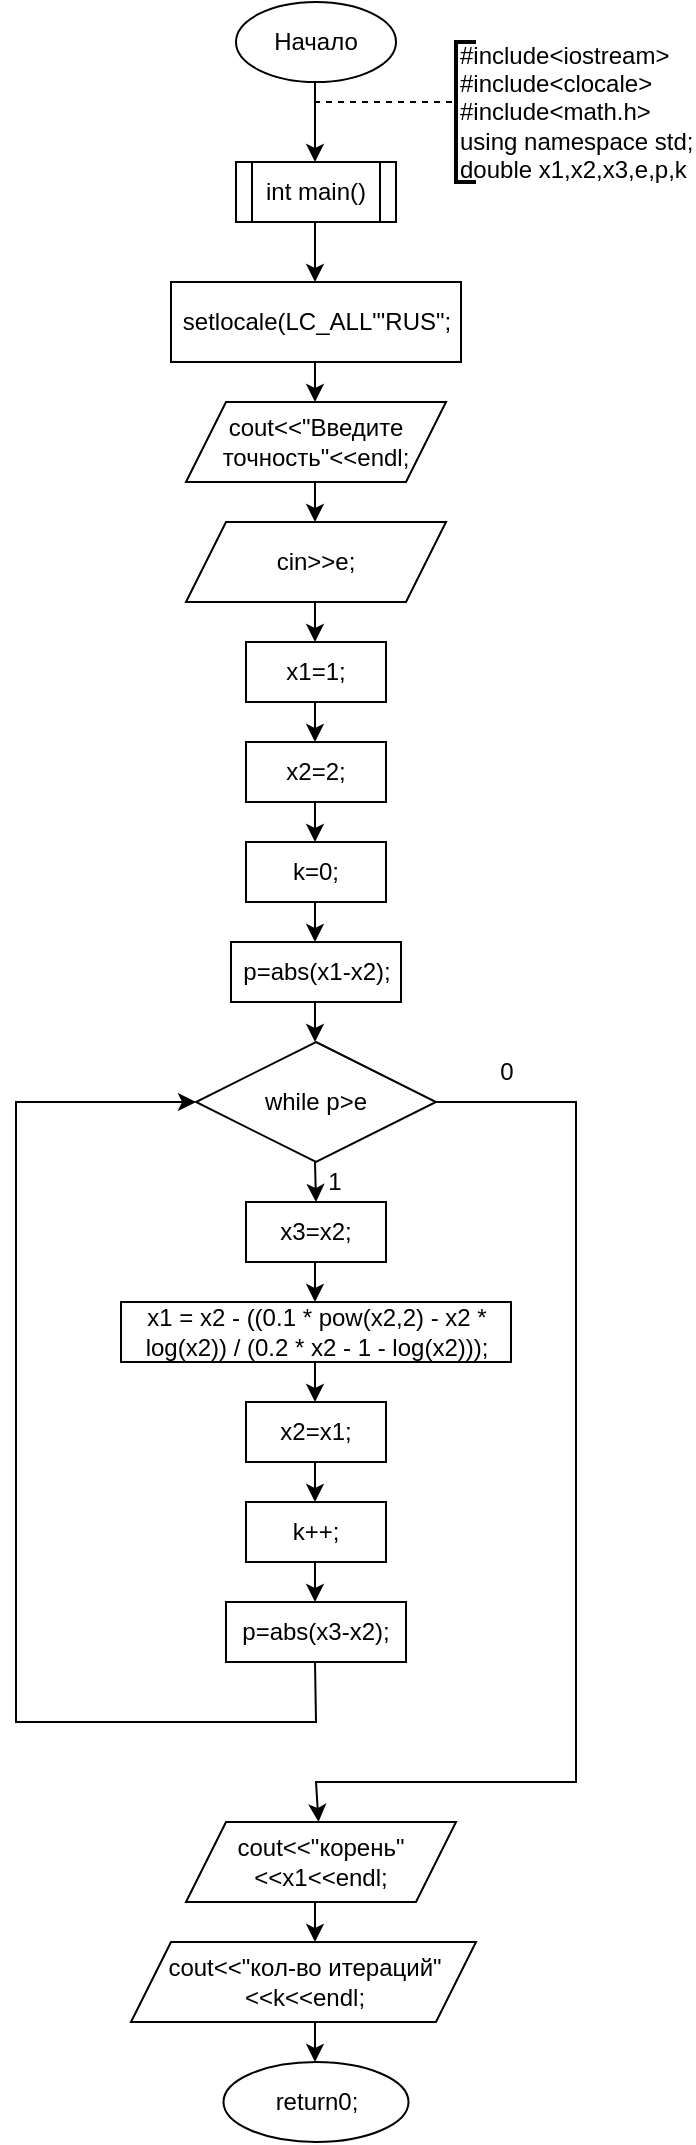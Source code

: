 <mxfile version="24.7.17">
  <diagram name="Страница — 1" id="v5nz3g7epLpUzM4lQFON">
    <mxGraphModel dx="1276" dy="606" grid="1" gridSize="10" guides="1" tooltips="1" connect="1" arrows="1" fold="1" page="1" pageScale="1" pageWidth="827" pageHeight="1169" math="0" shadow="0">
      <root>
        <mxCell id="0" />
        <mxCell id="1" parent="0" />
        <mxCell id="CMJUXitTKsFkkp1Q_FfW-338" value="Начало" style="ellipse;whiteSpace=wrap;html=1;" vertex="1" parent="1">
          <mxGeometry x="350" y="10" width="80" height="40" as="geometry" />
        </mxCell>
        <mxCell id="CMJUXitTKsFkkp1Q_FfW-339" value="" style="endArrow=classic;html=1;rounded=0;" edge="1" parent="1">
          <mxGeometry width="50" height="50" relative="1" as="geometry">
            <mxPoint x="389.5" y="50" as="sourcePoint" />
            <mxPoint x="389.5" y="90" as="targetPoint" />
          </mxGeometry>
        </mxCell>
        <mxCell id="CMJUXitTKsFkkp1Q_FfW-340" value="" style="endArrow=none;dashed=1;html=1;rounded=0;" edge="1" parent="1">
          <mxGeometry width="50" height="50" relative="1" as="geometry">
            <mxPoint x="389" y="60" as="sourcePoint" />
            <mxPoint x="460" y="60" as="targetPoint" />
          </mxGeometry>
        </mxCell>
        <mxCell id="CMJUXitTKsFkkp1Q_FfW-341" value="#include&amp;lt;iostream&amp;gt;&lt;div&gt;#include&amp;lt;clocale&amp;gt;&lt;br&gt;&lt;/div&gt;&lt;div&gt;#include&amp;lt;math.h&amp;gt;&lt;br&gt;&lt;/div&gt;&lt;div&gt;using namespace std;&lt;/div&gt;&lt;div&gt;double x1,x2,x3,e,p,k&lt;/div&gt;" style="strokeWidth=2;html=1;shape=mxgraph.flowchart.annotation_1;align=left;pointerEvents=1;" vertex="1" parent="1">
          <mxGeometry x="460" y="30" width="10" height="70" as="geometry" />
        </mxCell>
        <mxCell id="CMJUXitTKsFkkp1Q_FfW-343" value="int main()" style="shape=process;whiteSpace=wrap;html=1;backgroundOutline=1;" vertex="1" parent="1">
          <mxGeometry x="350" y="90" width="80" height="30" as="geometry" />
        </mxCell>
        <mxCell id="CMJUXitTKsFkkp1Q_FfW-344" value="setlocale(LC_ALL&quot;&#39;RUS&quot;;" style="rounded=0;whiteSpace=wrap;html=1;" vertex="1" parent="1">
          <mxGeometry x="317.5" y="150" width="145" height="40" as="geometry" />
        </mxCell>
        <mxCell id="CMJUXitTKsFkkp1Q_FfW-345" value="" style="endArrow=classic;html=1;rounded=0;" edge="1" parent="1">
          <mxGeometry width="50" height="50" relative="1" as="geometry">
            <mxPoint x="389.5" y="120" as="sourcePoint" />
            <mxPoint x="389.5" y="150" as="targetPoint" />
          </mxGeometry>
        </mxCell>
        <mxCell id="CMJUXitTKsFkkp1Q_FfW-346" value="" style="endArrow=classic;html=1;rounded=0;" edge="1" parent="1">
          <mxGeometry width="50" height="50" relative="1" as="geometry">
            <mxPoint x="389.5" y="190" as="sourcePoint" />
            <mxPoint x="389.5" y="210" as="targetPoint" />
          </mxGeometry>
        </mxCell>
        <mxCell id="CMJUXitTKsFkkp1Q_FfW-347" value="cout&amp;lt;&amp;lt;&quot;Введите точность&quot;&amp;lt;&amp;lt;endl;" style="shape=parallelogram;perimeter=parallelogramPerimeter;whiteSpace=wrap;html=1;fixedSize=1;" vertex="1" parent="1">
          <mxGeometry x="325" y="210" width="130" height="40" as="geometry" />
        </mxCell>
        <mxCell id="CMJUXitTKsFkkp1Q_FfW-348" value="cin&amp;gt;&amp;gt;e;" style="shape=parallelogram;perimeter=parallelogramPerimeter;whiteSpace=wrap;html=1;fixedSize=1;" vertex="1" parent="1">
          <mxGeometry x="325" y="270" width="130" height="40" as="geometry" />
        </mxCell>
        <mxCell id="CMJUXitTKsFkkp1Q_FfW-349" value="" style="endArrow=classic;html=1;rounded=0;" edge="1" parent="1">
          <mxGeometry width="50" height="50" relative="1" as="geometry">
            <mxPoint x="389.5" y="250" as="sourcePoint" />
            <mxPoint x="389.5" y="270" as="targetPoint" />
          </mxGeometry>
        </mxCell>
        <mxCell id="CMJUXitTKsFkkp1Q_FfW-350" value="" style="endArrow=classic;html=1;rounded=0;" edge="1" parent="1">
          <mxGeometry width="50" height="50" relative="1" as="geometry">
            <mxPoint x="389.5" y="310" as="sourcePoint" />
            <mxPoint x="389.5" y="330" as="targetPoint" />
          </mxGeometry>
        </mxCell>
        <mxCell id="CMJUXitTKsFkkp1Q_FfW-351" value="x1=1;" style="rounded=0;whiteSpace=wrap;html=1;" vertex="1" parent="1">
          <mxGeometry x="355" y="330" width="70" height="30" as="geometry" />
        </mxCell>
        <mxCell id="CMJUXitTKsFkkp1Q_FfW-352" value="x2=2;" style="rounded=0;whiteSpace=wrap;html=1;" vertex="1" parent="1">
          <mxGeometry x="355" y="380" width="70" height="30" as="geometry" />
        </mxCell>
        <mxCell id="CMJUXitTKsFkkp1Q_FfW-353" value="k=0;" style="rounded=0;whiteSpace=wrap;html=1;" vertex="1" parent="1">
          <mxGeometry x="355" y="430" width="70" height="30" as="geometry" />
        </mxCell>
        <mxCell id="CMJUXitTKsFkkp1Q_FfW-354" value="" style="endArrow=classic;html=1;rounded=0;" edge="1" parent="1">
          <mxGeometry width="50" height="50" relative="1" as="geometry">
            <mxPoint x="389.5" y="360" as="sourcePoint" />
            <mxPoint x="389.5" y="380" as="targetPoint" />
          </mxGeometry>
        </mxCell>
        <mxCell id="CMJUXitTKsFkkp1Q_FfW-355" value="" style="endArrow=classic;html=1;rounded=0;" edge="1" parent="1">
          <mxGeometry width="50" height="50" relative="1" as="geometry">
            <mxPoint x="389.5" y="410" as="sourcePoint" />
            <mxPoint x="389.5" y="430" as="targetPoint" />
          </mxGeometry>
        </mxCell>
        <mxCell id="CMJUXitTKsFkkp1Q_FfW-356" value="" style="endArrow=classic;html=1;rounded=0;" edge="1" parent="1">
          <mxGeometry width="50" height="50" relative="1" as="geometry">
            <mxPoint x="389.5" y="460" as="sourcePoint" />
            <mxPoint x="389.5" y="480" as="targetPoint" />
          </mxGeometry>
        </mxCell>
        <mxCell id="CMJUXitTKsFkkp1Q_FfW-357" value="p=abs(x1-x2);" style="rounded=0;whiteSpace=wrap;html=1;" vertex="1" parent="1">
          <mxGeometry x="347.5" y="480" width="85" height="30" as="geometry" />
        </mxCell>
        <mxCell id="CMJUXitTKsFkkp1Q_FfW-358" value="while p&amp;gt;e" style="rhombus;whiteSpace=wrap;html=1;" vertex="1" parent="1">
          <mxGeometry x="330" y="530" width="120" height="60" as="geometry" />
        </mxCell>
        <mxCell id="CMJUXitTKsFkkp1Q_FfW-359" value="" style="endArrow=classic;html=1;rounded=0;" edge="1" parent="1">
          <mxGeometry width="50" height="50" relative="1" as="geometry">
            <mxPoint x="389.5" y="510" as="sourcePoint" />
            <mxPoint x="389.5" y="530" as="targetPoint" />
          </mxGeometry>
        </mxCell>
        <mxCell id="CMJUXitTKsFkkp1Q_FfW-361" value="" style="endArrow=classic;html=1;rounded=0;" edge="1" parent="1">
          <mxGeometry width="50" height="50" relative="1" as="geometry">
            <mxPoint x="389.5" y="590" as="sourcePoint" />
            <mxPoint x="390" y="610" as="targetPoint" />
          </mxGeometry>
        </mxCell>
        <mxCell id="CMJUXitTKsFkkp1Q_FfW-362" value="1" style="text;html=1;align=center;verticalAlign=middle;resizable=0;points=[];autosize=1;strokeColor=none;fillColor=none;" vertex="1" parent="1">
          <mxGeometry x="384" y="585" width="30" height="30" as="geometry" />
        </mxCell>
        <mxCell id="CMJUXitTKsFkkp1Q_FfW-363" value="x3=x2;" style="rounded=0;whiteSpace=wrap;html=1;" vertex="1" parent="1">
          <mxGeometry x="355" y="610" width="70" height="30" as="geometry" />
        </mxCell>
        <mxCell id="CMJUXitTKsFkkp1Q_FfW-364" value="" style="endArrow=classic;html=1;rounded=0;" edge="1" parent="1">
          <mxGeometry width="50" height="50" relative="1" as="geometry">
            <mxPoint x="389.5" y="640" as="sourcePoint" />
            <mxPoint x="389.5" y="660" as="targetPoint" />
          </mxGeometry>
        </mxCell>
        <mxCell id="CMJUXitTKsFkkp1Q_FfW-365" value="x1 = x2 - ((0.1 * pow(x2,2) - x2 * log(x2)) / (0.2 * x2 - 1 - log(x2)));" style="rounded=0;whiteSpace=wrap;html=1;" vertex="1" parent="1">
          <mxGeometry x="292.5" y="660" width="195" height="30" as="geometry" />
        </mxCell>
        <mxCell id="CMJUXitTKsFkkp1Q_FfW-366" value="" style="endArrow=classic;html=1;rounded=0;" edge="1" parent="1">
          <mxGeometry width="50" height="50" relative="1" as="geometry">
            <mxPoint x="389.5" y="690" as="sourcePoint" />
            <mxPoint x="389.5" y="710" as="targetPoint" />
          </mxGeometry>
        </mxCell>
        <mxCell id="CMJUXitTKsFkkp1Q_FfW-367" value="x2=x1;" style="rounded=0;whiteSpace=wrap;html=1;" vertex="1" parent="1">
          <mxGeometry x="355" y="710" width="70" height="30" as="geometry" />
        </mxCell>
        <mxCell id="CMJUXitTKsFkkp1Q_FfW-368" value="k++;" style="rounded=0;whiteSpace=wrap;html=1;" vertex="1" parent="1">
          <mxGeometry x="355" y="760" width="70" height="30" as="geometry" />
        </mxCell>
        <mxCell id="CMJUXitTKsFkkp1Q_FfW-369" value="p=abs(x3-x2);" style="rounded=0;whiteSpace=wrap;html=1;" vertex="1" parent="1">
          <mxGeometry x="345" y="810" width="90" height="30" as="geometry" />
        </mxCell>
        <mxCell id="CMJUXitTKsFkkp1Q_FfW-370" value="" style="endArrow=classic;html=1;rounded=0;" edge="1" parent="1">
          <mxGeometry width="50" height="50" relative="1" as="geometry">
            <mxPoint x="389.5" y="740" as="sourcePoint" />
            <mxPoint x="389.5" y="760" as="targetPoint" />
          </mxGeometry>
        </mxCell>
        <mxCell id="CMJUXitTKsFkkp1Q_FfW-371" value="" style="endArrow=classic;html=1;rounded=0;" edge="1" parent="1">
          <mxGeometry width="50" height="50" relative="1" as="geometry">
            <mxPoint x="389.5" y="790" as="sourcePoint" />
            <mxPoint x="389.5" y="810" as="targetPoint" />
          </mxGeometry>
        </mxCell>
        <mxCell id="CMJUXitTKsFkkp1Q_FfW-372" value="" style="endArrow=classic;html=1;rounded=0;entryX=0;entryY=0.5;entryDx=0;entryDy=0;" edge="1" parent="1" target="CMJUXitTKsFkkp1Q_FfW-358">
          <mxGeometry width="50" height="50" relative="1" as="geometry">
            <mxPoint x="389.5" y="840" as="sourcePoint" />
            <mxPoint x="260" y="560" as="targetPoint" />
            <Array as="points">
              <mxPoint x="390" y="870" />
              <mxPoint x="240" y="870" />
              <mxPoint x="240" y="720" />
              <mxPoint x="240" y="560" />
            </Array>
          </mxGeometry>
        </mxCell>
        <mxCell id="CMJUXitTKsFkkp1Q_FfW-373" value="" style="endArrow=classic;html=1;rounded=0;" edge="1" parent="1" target="CMJUXitTKsFkkp1Q_FfW-375">
          <mxGeometry width="50" height="50" relative="1" as="geometry">
            <mxPoint x="450" y="560" as="sourcePoint" />
            <mxPoint x="390" y="940" as="targetPoint" />
            <Array as="points">
              <mxPoint x="520" y="560" />
              <mxPoint x="520" y="900" />
              <mxPoint x="390" y="900" />
            </Array>
          </mxGeometry>
        </mxCell>
        <mxCell id="CMJUXitTKsFkkp1Q_FfW-374" value="0" style="text;html=1;align=center;verticalAlign=middle;resizable=0;points=[];autosize=1;strokeColor=none;fillColor=none;" vertex="1" parent="1">
          <mxGeometry x="470" y="530" width="30" height="30" as="geometry" />
        </mxCell>
        <mxCell id="CMJUXitTKsFkkp1Q_FfW-375" value="cout&amp;lt;&amp;lt;&quot;корень&quot;&amp;lt;&amp;lt;x1&amp;lt;&amp;lt;endl;" style="shape=parallelogram;perimeter=parallelogramPerimeter;whiteSpace=wrap;html=1;fixedSize=1;" vertex="1" parent="1">
          <mxGeometry x="325" y="920" width="135" height="40" as="geometry" />
        </mxCell>
        <mxCell id="CMJUXitTKsFkkp1Q_FfW-376" value="cout&amp;lt;&amp;lt;&quot;кол-во итераций&quot;&amp;lt;&amp;lt;k&amp;lt;&amp;lt;endl;" style="shape=parallelogram;perimeter=parallelogramPerimeter;whiteSpace=wrap;html=1;fixedSize=1;" vertex="1" parent="1">
          <mxGeometry x="297.5" y="980" width="172.5" height="40" as="geometry" />
        </mxCell>
        <mxCell id="CMJUXitTKsFkkp1Q_FfW-377" value="" style="endArrow=classic;html=1;rounded=0;" edge="1" parent="1">
          <mxGeometry width="50" height="50" relative="1" as="geometry">
            <mxPoint x="389.5" y="960" as="sourcePoint" />
            <mxPoint x="389.5" y="980" as="targetPoint" />
          </mxGeometry>
        </mxCell>
        <mxCell id="CMJUXitTKsFkkp1Q_FfW-378" value="" style="endArrow=classic;html=1;rounded=0;" edge="1" parent="1">
          <mxGeometry width="50" height="50" relative="1" as="geometry">
            <mxPoint x="389.5" y="1020" as="sourcePoint" />
            <mxPoint x="389.5" y="1040" as="targetPoint" />
          </mxGeometry>
        </mxCell>
        <mxCell id="CMJUXitTKsFkkp1Q_FfW-380" value="return0;" style="ellipse;whiteSpace=wrap;html=1;" vertex="1" parent="1">
          <mxGeometry x="343.75" y="1040" width="92.5" height="40" as="geometry" />
        </mxCell>
      </root>
    </mxGraphModel>
  </diagram>
</mxfile>
